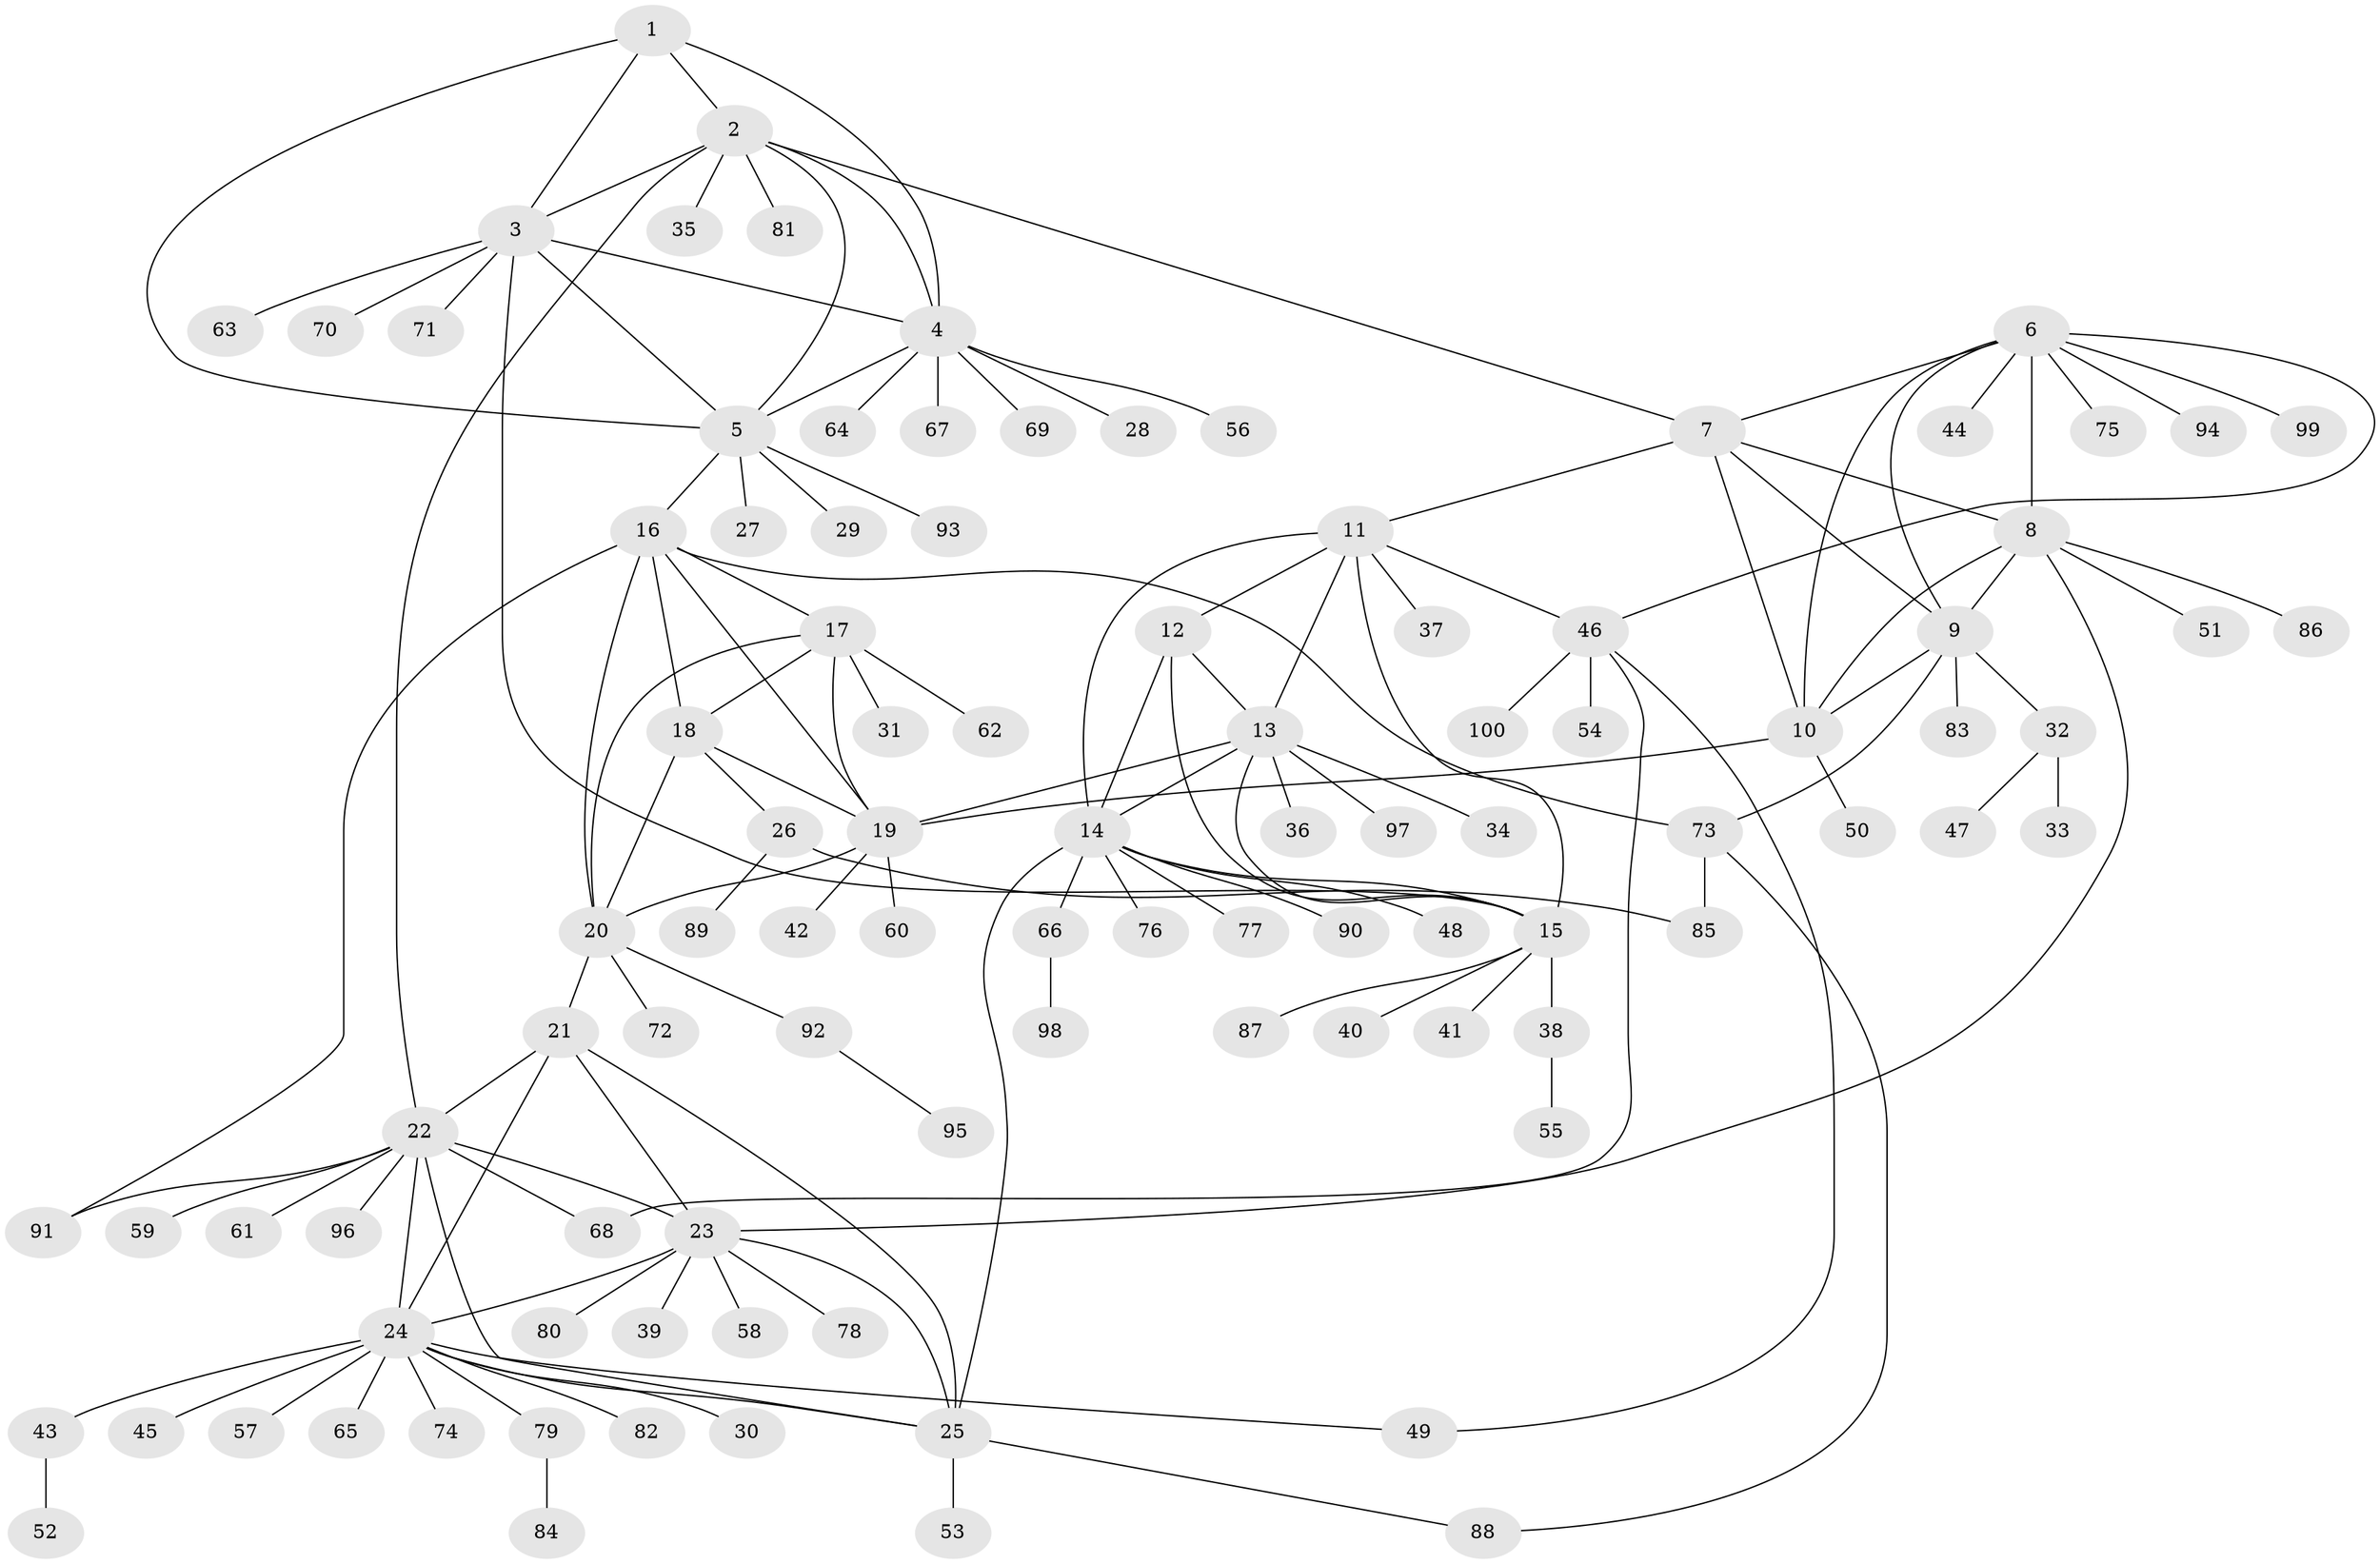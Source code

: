 // Generated by graph-tools (version 1.1) at 2025/16/03/09/25 04:16:04]
// undirected, 100 vertices, 142 edges
graph export_dot {
graph [start="1"]
  node [color=gray90,style=filled];
  1;
  2;
  3;
  4;
  5;
  6;
  7;
  8;
  9;
  10;
  11;
  12;
  13;
  14;
  15;
  16;
  17;
  18;
  19;
  20;
  21;
  22;
  23;
  24;
  25;
  26;
  27;
  28;
  29;
  30;
  31;
  32;
  33;
  34;
  35;
  36;
  37;
  38;
  39;
  40;
  41;
  42;
  43;
  44;
  45;
  46;
  47;
  48;
  49;
  50;
  51;
  52;
  53;
  54;
  55;
  56;
  57;
  58;
  59;
  60;
  61;
  62;
  63;
  64;
  65;
  66;
  67;
  68;
  69;
  70;
  71;
  72;
  73;
  74;
  75;
  76;
  77;
  78;
  79;
  80;
  81;
  82;
  83;
  84;
  85;
  86;
  87;
  88;
  89;
  90;
  91;
  92;
  93;
  94;
  95;
  96;
  97;
  98;
  99;
  100;
  1 -- 2;
  1 -- 3;
  1 -- 4;
  1 -- 5;
  2 -- 3;
  2 -- 4;
  2 -- 5;
  2 -- 7;
  2 -- 22;
  2 -- 35;
  2 -- 81;
  3 -- 4;
  3 -- 5;
  3 -- 15;
  3 -- 63;
  3 -- 70;
  3 -- 71;
  4 -- 5;
  4 -- 28;
  4 -- 56;
  4 -- 64;
  4 -- 67;
  4 -- 69;
  5 -- 16;
  5 -- 27;
  5 -- 29;
  5 -- 93;
  6 -- 7;
  6 -- 8;
  6 -- 9;
  6 -- 10;
  6 -- 44;
  6 -- 46;
  6 -- 75;
  6 -- 94;
  6 -- 99;
  7 -- 8;
  7 -- 9;
  7 -- 10;
  7 -- 11;
  8 -- 9;
  8 -- 10;
  8 -- 23;
  8 -- 51;
  8 -- 86;
  9 -- 10;
  9 -- 32;
  9 -- 73;
  9 -- 83;
  10 -- 19;
  10 -- 50;
  11 -- 12;
  11 -- 13;
  11 -- 14;
  11 -- 15;
  11 -- 37;
  11 -- 46;
  12 -- 13;
  12 -- 14;
  12 -- 15;
  13 -- 14;
  13 -- 15;
  13 -- 19;
  13 -- 34;
  13 -- 36;
  13 -- 97;
  14 -- 15;
  14 -- 25;
  14 -- 48;
  14 -- 66;
  14 -- 76;
  14 -- 77;
  14 -- 90;
  15 -- 38;
  15 -- 40;
  15 -- 41;
  15 -- 87;
  16 -- 17;
  16 -- 18;
  16 -- 19;
  16 -- 20;
  16 -- 73;
  16 -- 91;
  17 -- 18;
  17 -- 19;
  17 -- 20;
  17 -- 31;
  17 -- 62;
  18 -- 19;
  18 -- 20;
  18 -- 26;
  19 -- 20;
  19 -- 42;
  19 -- 60;
  20 -- 21;
  20 -- 72;
  20 -- 92;
  21 -- 22;
  21 -- 23;
  21 -- 24;
  21 -- 25;
  22 -- 23;
  22 -- 24;
  22 -- 25;
  22 -- 59;
  22 -- 61;
  22 -- 68;
  22 -- 91;
  22 -- 96;
  23 -- 24;
  23 -- 25;
  23 -- 39;
  23 -- 58;
  23 -- 78;
  23 -- 80;
  24 -- 25;
  24 -- 30;
  24 -- 43;
  24 -- 45;
  24 -- 49;
  24 -- 57;
  24 -- 65;
  24 -- 74;
  24 -- 79;
  24 -- 82;
  25 -- 53;
  25 -- 88;
  26 -- 85;
  26 -- 89;
  32 -- 33;
  32 -- 47;
  38 -- 55;
  43 -- 52;
  46 -- 49;
  46 -- 54;
  46 -- 68;
  46 -- 100;
  66 -- 98;
  73 -- 85;
  73 -- 88;
  79 -- 84;
  92 -- 95;
}
